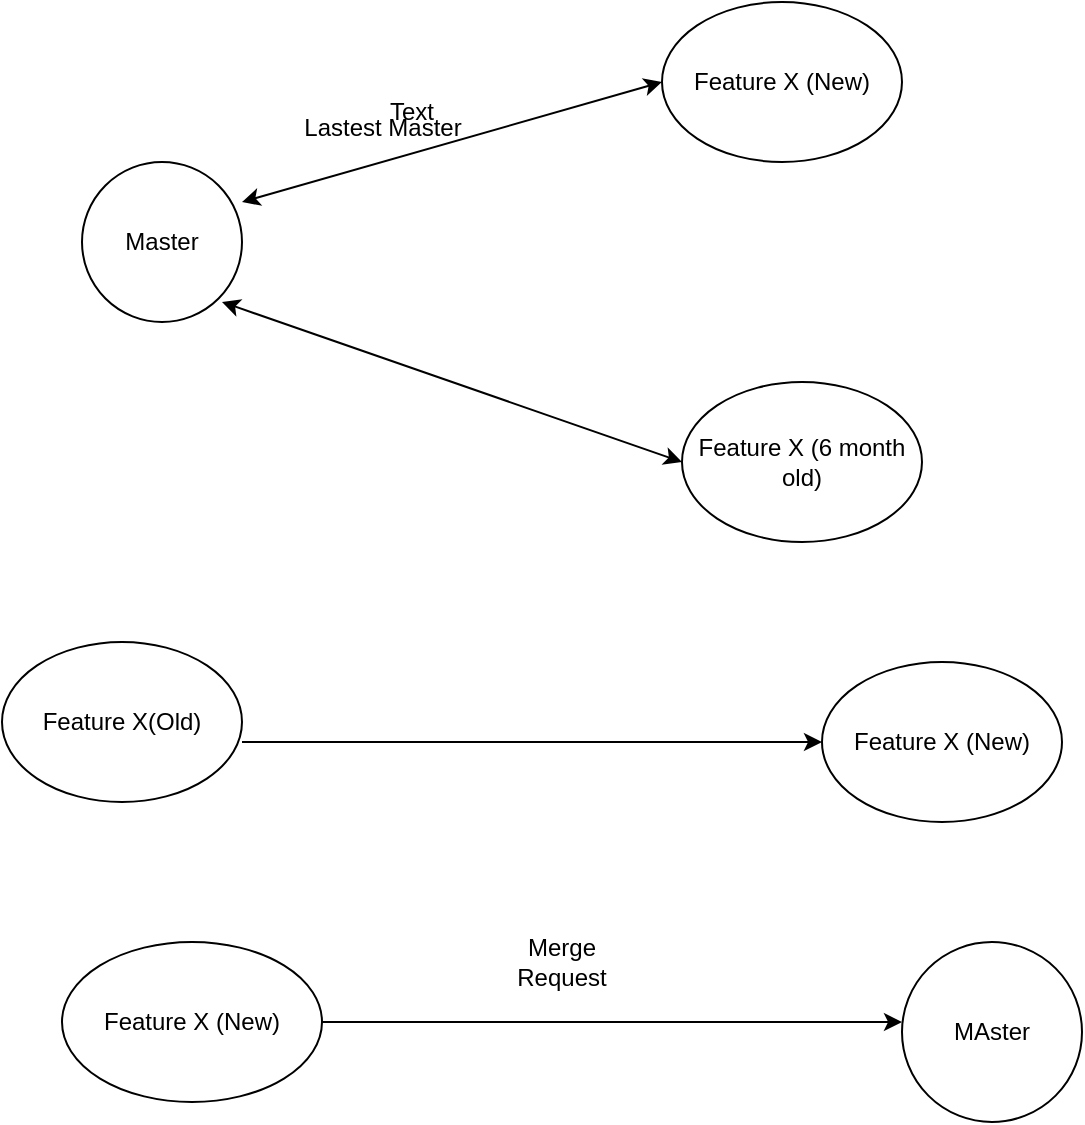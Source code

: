 <mxfile version="22.0.8" type="github">
  <diagram name="Page-1" id="kChtYvdP0TVQ0XziH1r4">
    <mxGraphModel dx="794" dy="414" grid="1" gridSize="10" guides="1" tooltips="1" connect="1" arrows="1" fold="1" page="1" pageScale="1" pageWidth="850" pageHeight="1100" math="0" shadow="0">
      <root>
        <mxCell id="0" />
        <mxCell id="1" parent="0" />
        <mxCell id="xJa5UQ6-ygWFHPWSkf9E-1" value="Master" style="ellipse;whiteSpace=wrap;html=1;aspect=fixed;" vertex="1" parent="1">
          <mxGeometry x="200" y="150" width="80" height="80" as="geometry" />
        </mxCell>
        <mxCell id="xJa5UQ6-ygWFHPWSkf9E-2" value="Feature X (6 month old)" style="ellipse;whiteSpace=wrap;html=1;" vertex="1" parent="1">
          <mxGeometry x="500" y="260" width="120" height="80" as="geometry" />
        </mxCell>
        <mxCell id="xJa5UQ6-ygWFHPWSkf9E-3" value="" style="endArrow=classic;startArrow=classic;html=1;rounded=0;entryX=0;entryY=0.5;entryDx=0;entryDy=0;" edge="1" parent="1" target="xJa5UQ6-ygWFHPWSkf9E-2">
          <mxGeometry width="50" height="50" relative="1" as="geometry">
            <mxPoint x="270" y="220" as="sourcePoint" />
            <mxPoint x="320" y="170" as="targetPoint" />
          </mxGeometry>
        </mxCell>
        <mxCell id="xJa5UQ6-ygWFHPWSkf9E-4" value="Feature X (New)" style="ellipse;whiteSpace=wrap;html=1;" vertex="1" parent="1">
          <mxGeometry x="490" y="70" width="120" height="80" as="geometry" />
        </mxCell>
        <mxCell id="xJa5UQ6-ygWFHPWSkf9E-5" value="" style="endArrow=classic;startArrow=classic;html=1;rounded=0;entryX=0;entryY=0.5;entryDx=0;entryDy=0;" edge="1" parent="1" target="xJa5UQ6-ygWFHPWSkf9E-4">
          <mxGeometry width="50" height="50" relative="1" as="geometry">
            <mxPoint x="280" y="170" as="sourcePoint" />
            <mxPoint x="330" y="120" as="targetPoint" />
          </mxGeometry>
        </mxCell>
        <mxCell id="xJa5UQ6-ygWFHPWSkf9E-6" value="Feature X(Old)" style="ellipse;whiteSpace=wrap;html=1;" vertex="1" parent="1">
          <mxGeometry x="160" y="390" width="120" height="80" as="geometry" />
        </mxCell>
        <mxCell id="xJa5UQ6-ygWFHPWSkf9E-7" value="" style="endArrow=classic;html=1;rounded=0;entryX=0;entryY=0.5;entryDx=0;entryDy=0;" edge="1" parent="1" target="xJa5UQ6-ygWFHPWSkf9E-8">
          <mxGeometry width="50" height="50" relative="1" as="geometry">
            <mxPoint x="280" y="440" as="sourcePoint" />
            <mxPoint x="560" y="440" as="targetPoint" />
          </mxGeometry>
        </mxCell>
        <mxCell id="xJa5UQ6-ygWFHPWSkf9E-8" value="Feature X (New)" style="ellipse;whiteSpace=wrap;html=1;" vertex="1" parent="1">
          <mxGeometry x="570" y="400" width="120" height="80" as="geometry" />
        </mxCell>
        <mxCell id="xJa5UQ6-ygWFHPWSkf9E-9" value="Feature X (New)" style="ellipse;whiteSpace=wrap;html=1;" vertex="1" parent="1">
          <mxGeometry x="190" y="540" width="130" height="80" as="geometry" />
        </mxCell>
        <mxCell id="xJa5UQ6-ygWFHPWSkf9E-10" value="" style="endArrow=classic;html=1;rounded=0;exitX=1;exitY=0.5;exitDx=0;exitDy=0;" edge="1" parent="1" source="xJa5UQ6-ygWFHPWSkf9E-9">
          <mxGeometry width="50" height="50" relative="1" as="geometry">
            <mxPoint x="330" y="580" as="sourcePoint" />
            <mxPoint x="610" y="580" as="targetPoint" />
          </mxGeometry>
        </mxCell>
        <mxCell id="xJa5UQ6-ygWFHPWSkf9E-11" value="MAster" style="ellipse;whiteSpace=wrap;html=1;aspect=fixed;" vertex="1" parent="1">
          <mxGeometry x="610" y="540" width="90" height="90" as="geometry" />
        </mxCell>
        <mxCell id="xJa5UQ6-ygWFHPWSkf9E-12" value="Merge Request" style="text;html=1;strokeColor=none;fillColor=none;align=center;verticalAlign=middle;whiteSpace=wrap;rounded=0;" vertex="1" parent="1">
          <mxGeometry x="410" y="535" width="60" height="30" as="geometry" />
        </mxCell>
        <mxCell id="xJa5UQ6-ygWFHPWSkf9E-13" value="Text" style="text;html=1;strokeColor=none;fillColor=none;align=center;verticalAlign=middle;whiteSpace=wrap;rounded=0;" vertex="1" parent="1">
          <mxGeometry x="330" y="110" width="70" height="30" as="geometry" />
        </mxCell>
        <mxCell id="xJa5UQ6-ygWFHPWSkf9E-14" value="Lastest Master" style="text;html=1;align=center;verticalAlign=middle;resizable=0;points=[];autosize=1;strokeColor=none;fillColor=none;" vertex="1" parent="1">
          <mxGeometry x="300" y="118" width="100" height="30" as="geometry" />
        </mxCell>
      </root>
    </mxGraphModel>
  </diagram>
</mxfile>
